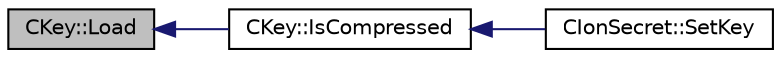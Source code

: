 digraph "CKey::Load"
{
  edge [fontname="Helvetica",fontsize="10",labelfontname="Helvetica",labelfontsize="10"];
  node [fontname="Helvetica",fontsize="10",shape=record];
  rankdir="LR";
  Node257 [label="CKey::Load",height=0.2,width=0.4,color="black", fillcolor="grey75", style="filled", fontcolor="black"];
  Node257 -> Node258 [dir="back",color="midnightblue",fontsize="10",style="solid",fontname="Helvetica"];
  Node258 [label="CKey::IsCompressed",height=0.2,width=0.4,color="black", fillcolor="white", style="filled",URL="$class_c_key.html#a96b017433a65335775cf3807d73f85ce"];
  Node258 -> Node259 [dir="back",color="midnightblue",fontsize="10",style="solid",fontname="Helvetica"];
  Node259 [label="CIonSecret::SetKey",height=0.2,width=0.4,color="black", fillcolor="white", style="filled",URL="$class_c_ion_secret.html#af28cc32f79cc793418e810e8ae12e25e"];
}
